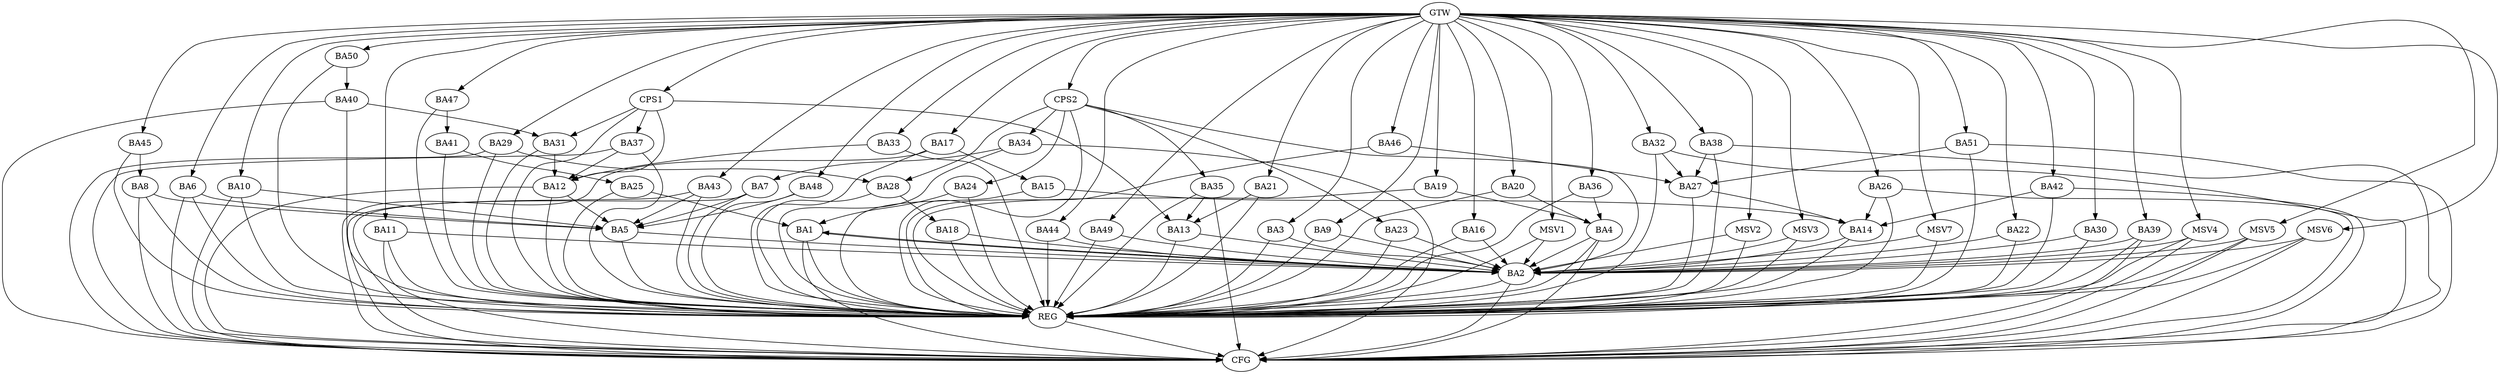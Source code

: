 strict digraph G {
  BA1 [ label="BA1" ];
  BA2 [ label="BA2" ];
  BA3 [ label="BA3" ];
  BA4 [ label="BA4" ];
  BA5 [ label="BA5" ];
  BA6 [ label="BA6" ];
  BA7 [ label="BA7" ];
  BA8 [ label="BA8" ];
  BA9 [ label="BA9" ];
  BA10 [ label="BA10" ];
  BA11 [ label="BA11" ];
  BA12 [ label="BA12" ];
  BA13 [ label="BA13" ];
  BA14 [ label="BA14" ];
  BA15 [ label="BA15" ];
  BA16 [ label="BA16" ];
  BA17 [ label="BA17" ];
  BA18 [ label="BA18" ];
  BA19 [ label="BA19" ];
  BA20 [ label="BA20" ];
  BA21 [ label="BA21" ];
  BA22 [ label="BA22" ];
  BA23 [ label="BA23" ];
  BA24 [ label="BA24" ];
  BA25 [ label="BA25" ];
  BA26 [ label="BA26" ];
  BA27 [ label="BA27" ];
  BA28 [ label="BA28" ];
  BA29 [ label="BA29" ];
  BA30 [ label="BA30" ];
  BA31 [ label="BA31" ];
  BA32 [ label="BA32" ];
  BA33 [ label="BA33" ];
  BA34 [ label="BA34" ];
  BA35 [ label="BA35" ];
  BA36 [ label="BA36" ];
  BA37 [ label="BA37" ];
  BA38 [ label="BA38" ];
  BA39 [ label="BA39" ];
  BA40 [ label="BA40" ];
  BA41 [ label="BA41" ];
  BA42 [ label="BA42" ];
  BA43 [ label="BA43" ];
  BA44 [ label="BA44" ];
  BA45 [ label="BA45" ];
  BA46 [ label="BA46" ];
  BA47 [ label="BA47" ];
  BA48 [ label="BA48" ];
  BA49 [ label="BA49" ];
  BA50 [ label="BA50" ];
  BA51 [ label="BA51" ];
  CPS1 [ label="CPS1" ];
  CPS2 [ label="CPS2" ];
  GTW [ label="GTW" ];
  REG [ label="REG" ];
  CFG [ label="CFG" ];
  MSV1 [ label="MSV1" ];
  MSV2 [ label="MSV2" ];
  MSV3 [ label="MSV3" ];
  MSV4 [ label="MSV4" ];
  MSV5 [ label="MSV5" ];
  MSV6 [ label="MSV6" ];
  MSV7 [ label="MSV7" ];
  BA1 -> BA2;
  BA2 -> BA1;
  BA3 -> BA2;
  BA4 -> BA2;
  BA5 -> BA2;
  BA6 -> BA5;
  BA7 -> BA5;
  BA8 -> BA5;
  BA9 -> BA2;
  BA10 -> BA5;
  BA11 -> BA2;
  BA12 -> BA5;
  BA13 -> BA2;
  BA14 -> BA2;
  BA15 -> BA14;
  BA16 -> BA2;
  BA17 -> BA15;
  BA18 -> BA2;
  BA19 -> BA4;
  BA20 -> BA4;
  BA21 -> BA13;
  BA22 -> BA2;
  BA23 -> BA2;
  BA24 -> BA1;
  BA25 -> BA1;
  BA26 -> BA14;
  BA27 -> BA14;
  BA28 -> BA18;
  BA29 -> BA28;
  BA30 -> BA2;
  BA31 -> BA12;
  BA32 -> BA27;
  BA33 -> BA12;
  BA34 -> BA7;
  BA35 -> BA13;
  BA36 -> BA4;
  BA37 -> BA12;
  BA38 -> BA27;
  BA39 -> BA2;
  BA40 -> BA31;
  BA41 -> BA25;
  BA42 -> BA14;
  BA43 -> BA5;
  BA44 -> BA2;
  BA45 -> BA8;
  BA46 -> BA27;
  BA47 -> BA41;
  BA48 -> BA5;
  BA49 -> BA2;
  BA50 -> BA40;
  BA51 -> BA27;
  CPS1 -> BA12;
  CPS1 -> BA13;
  CPS1 -> BA37;
  CPS1 -> BA31;
  CPS2 -> BA24;
  CPS2 -> BA34;
  CPS2 -> BA23;
  CPS2 -> BA35;
  CPS2 -> BA2;
  CPS2 -> BA28;
  GTW -> BA3;
  GTW -> BA6;
  GTW -> BA9;
  GTW -> BA10;
  GTW -> BA11;
  GTW -> BA16;
  GTW -> BA17;
  GTW -> BA19;
  GTW -> BA20;
  GTW -> BA21;
  GTW -> BA22;
  GTW -> BA26;
  GTW -> BA29;
  GTW -> BA30;
  GTW -> BA32;
  GTW -> BA33;
  GTW -> BA36;
  GTW -> BA38;
  GTW -> BA39;
  GTW -> BA42;
  GTW -> BA43;
  GTW -> BA44;
  GTW -> BA45;
  GTW -> BA46;
  GTW -> BA47;
  GTW -> BA48;
  GTW -> BA49;
  GTW -> BA50;
  GTW -> BA51;
  GTW -> CPS1;
  GTW -> CPS2;
  BA1 -> REG;
  BA2 -> REG;
  BA3 -> REG;
  BA4 -> REG;
  BA5 -> REG;
  BA6 -> REG;
  BA7 -> REG;
  BA8 -> REG;
  BA9 -> REG;
  BA10 -> REG;
  BA11 -> REG;
  BA12 -> REG;
  BA13 -> REG;
  BA14 -> REG;
  BA15 -> REG;
  BA16 -> REG;
  BA17 -> REG;
  BA18 -> REG;
  BA19 -> REG;
  BA20 -> REG;
  BA21 -> REG;
  BA22 -> REG;
  BA23 -> REG;
  BA24 -> REG;
  BA25 -> REG;
  BA26 -> REG;
  BA27 -> REG;
  BA28 -> REG;
  BA29 -> REG;
  BA30 -> REG;
  BA31 -> REG;
  BA32 -> REG;
  BA33 -> REG;
  BA34 -> REG;
  BA35 -> REG;
  BA36 -> REG;
  BA37 -> REG;
  BA38 -> REG;
  BA39 -> REG;
  BA40 -> REG;
  BA41 -> REG;
  BA42 -> REG;
  BA43 -> REG;
  BA44 -> REG;
  BA45 -> REG;
  BA46 -> REG;
  BA47 -> REG;
  BA48 -> REG;
  BA49 -> REG;
  BA50 -> REG;
  BA51 -> REG;
  CPS1 -> REG;
  CPS2 -> REG;
  BA8 -> CFG;
  BA40 -> CFG;
  BA39 -> CFG;
  BA32 -> CFG;
  BA11 -> CFG;
  BA4 -> CFG;
  BA37 -> CFG;
  BA29 -> CFG;
  BA6 -> CFG;
  BA26 -> CFG;
  BA2 -> CFG;
  BA35 -> CFG;
  BA7 -> CFG;
  BA51 -> CFG;
  BA10 -> CFG;
  BA38 -> CFG;
  BA17 -> CFG;
  BA43 -> CFG;
  BA42 -> CFG;
  BA1 -> CFG;
  BA12 -> CFG;
  BA34 -> CFG;
  REG -> CFG;
  MSV1 -> BA2;
  MSV2 -> BA2;
  MSV3 -> BA2;
  MSV4 -> BA2;
  GTW -> MSV1;
  MSV1 -> REG;
  GTW -> MSV2;
  MSV2 -> REG;
  GTW -> MSV3;
  MSV3 -> REG;
  GTW -> MSV4;
  MSV4 -> REG;
  MSV4 -> CFG;
  MSV5 -> BA2;
  GTW -> MSV5;
  MSV5 -> REG;
  MSV5 -> CFG;
  MSV6 -> BA2;
  GTW -> MSV6;
  MSV6 -> REG;
  MSV6 -> CFG;
  MSV7 -> BA2;
  GTW -> MSV7;
  MSV7 -> REG;
}
